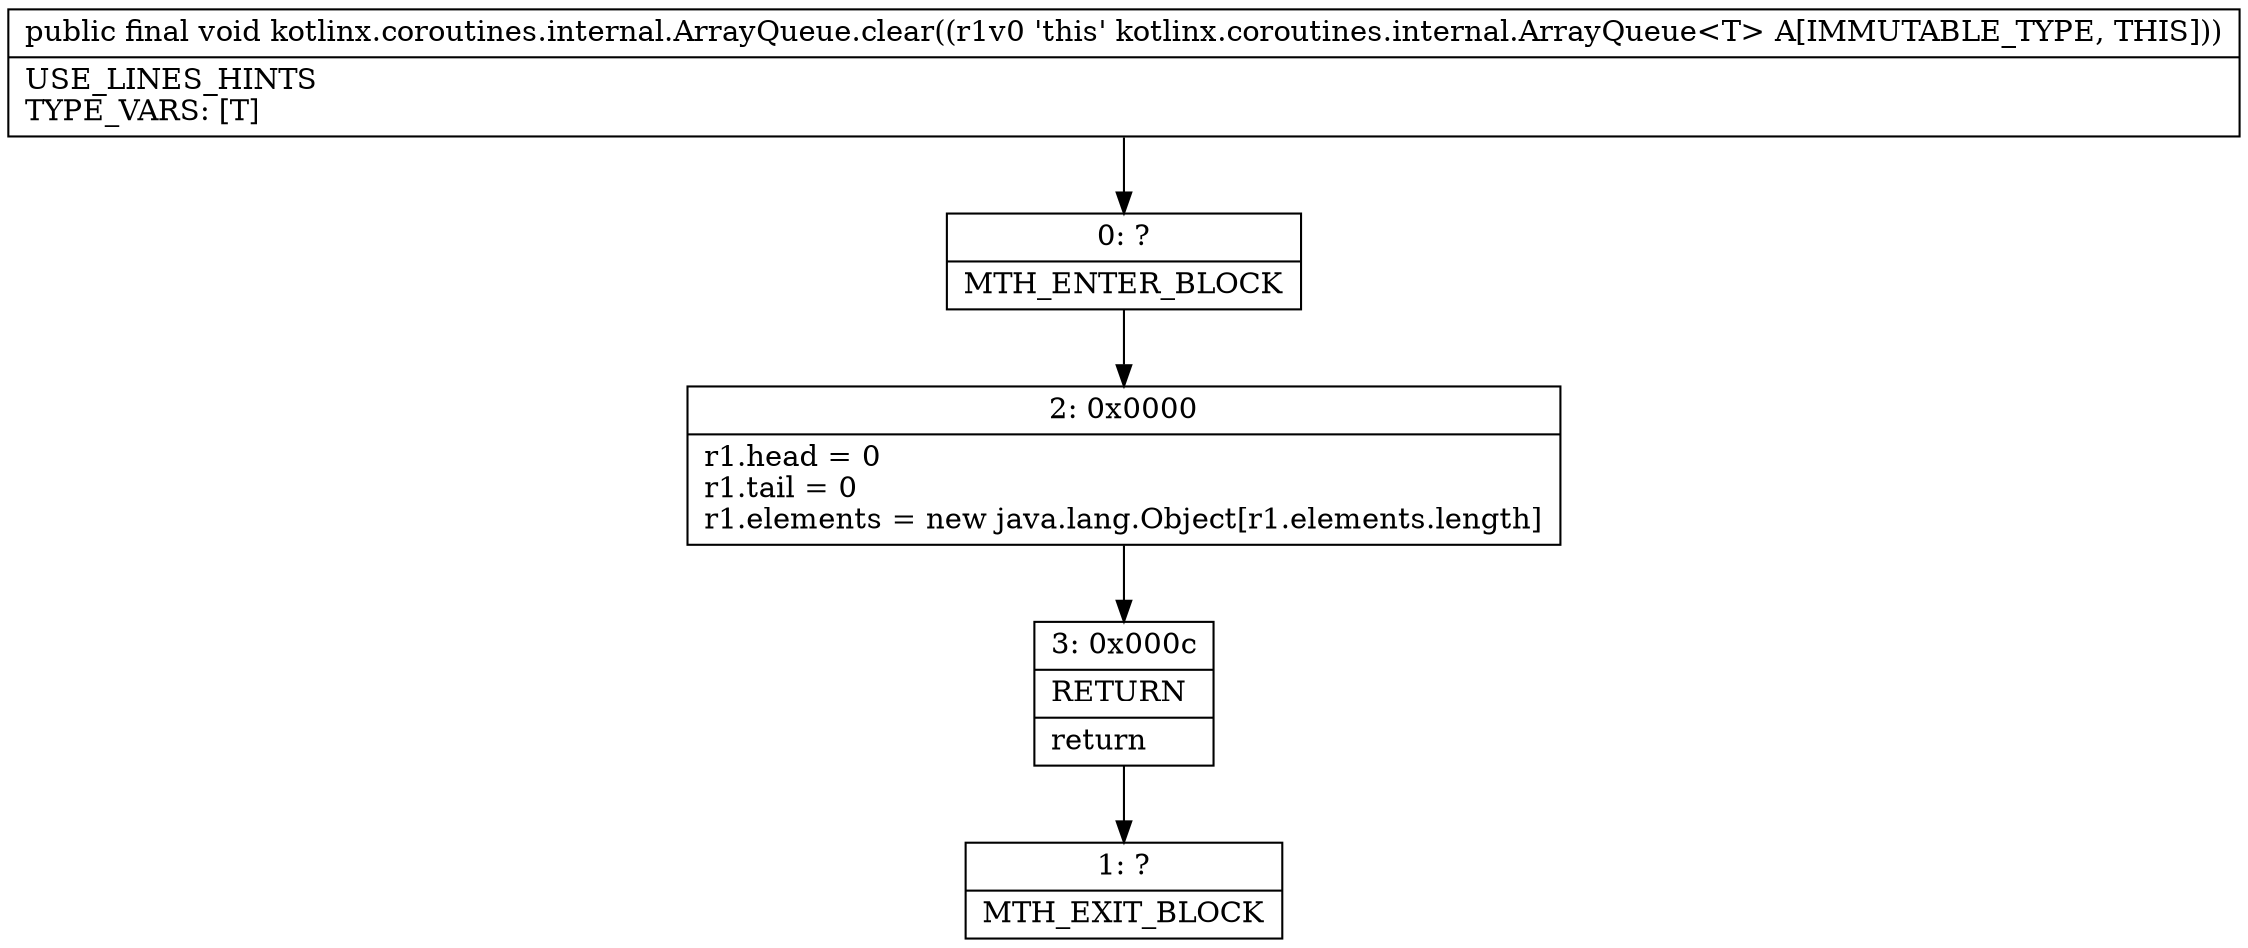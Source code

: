 digraph "CFG forkotlinx.coroutines.internal.ArrayQueue.clear()V" {
Node_0 [shape=record,label="{0\:\ ?|MTH_ENTER_BLOCK\l}"];
Node_2 [shape=record,label="{2\:\ 0x0000|r1.head = 0\lr1.tail = 0\lr1.elements = new java.lang.Object[r1.elements.length]\l}"];
Node_3 [shape=record,label="{3\:\ 0x000c|RETURN\l|return\l}"];
Node_1 [shape=record,label="{1\:\ ?|MTH_EXIT_BLOCK\l}"];
MethodNode[shape=record,label="{public final void kotlinx.coroutines.internal.ArrayQueue.clear((r1v0 'this' kotlinx.coroutines.internal.ArrayQueue\<T\> A[IMMUTABLE_TYPE, THIS]))  | USE_LINES_HINTS\lTYPE_VARS: [T]\l}"];
MethodNode -> Node_0;Node_0 -> Node_2;
Node_2 -> Node_3;
Node_3 -> Node_1;
}

